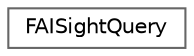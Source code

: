 digraph "Graphical Class Hierarchy"
{
 // INTERACTIVE_SVG=YES
 // LATEX_PDF_SIZE
  bgcolor="transparent";
  edge [fontname=Helvetica,fontsize=10,labelfontname=Helvetica,labelfontsize=10];
  node [fontname=Helvetica,fontsize=10,shape=box,height=0.2,width=0.4];
  rankdir="LR";
  Node0 [id="Node000000",label="FAISightQuery",height=0.2,width=0.4,color="grey40", fillcolor="white", style="filled",URL="$d6/ddd/structFAISightQuery.html",tooltip=" "];
}
